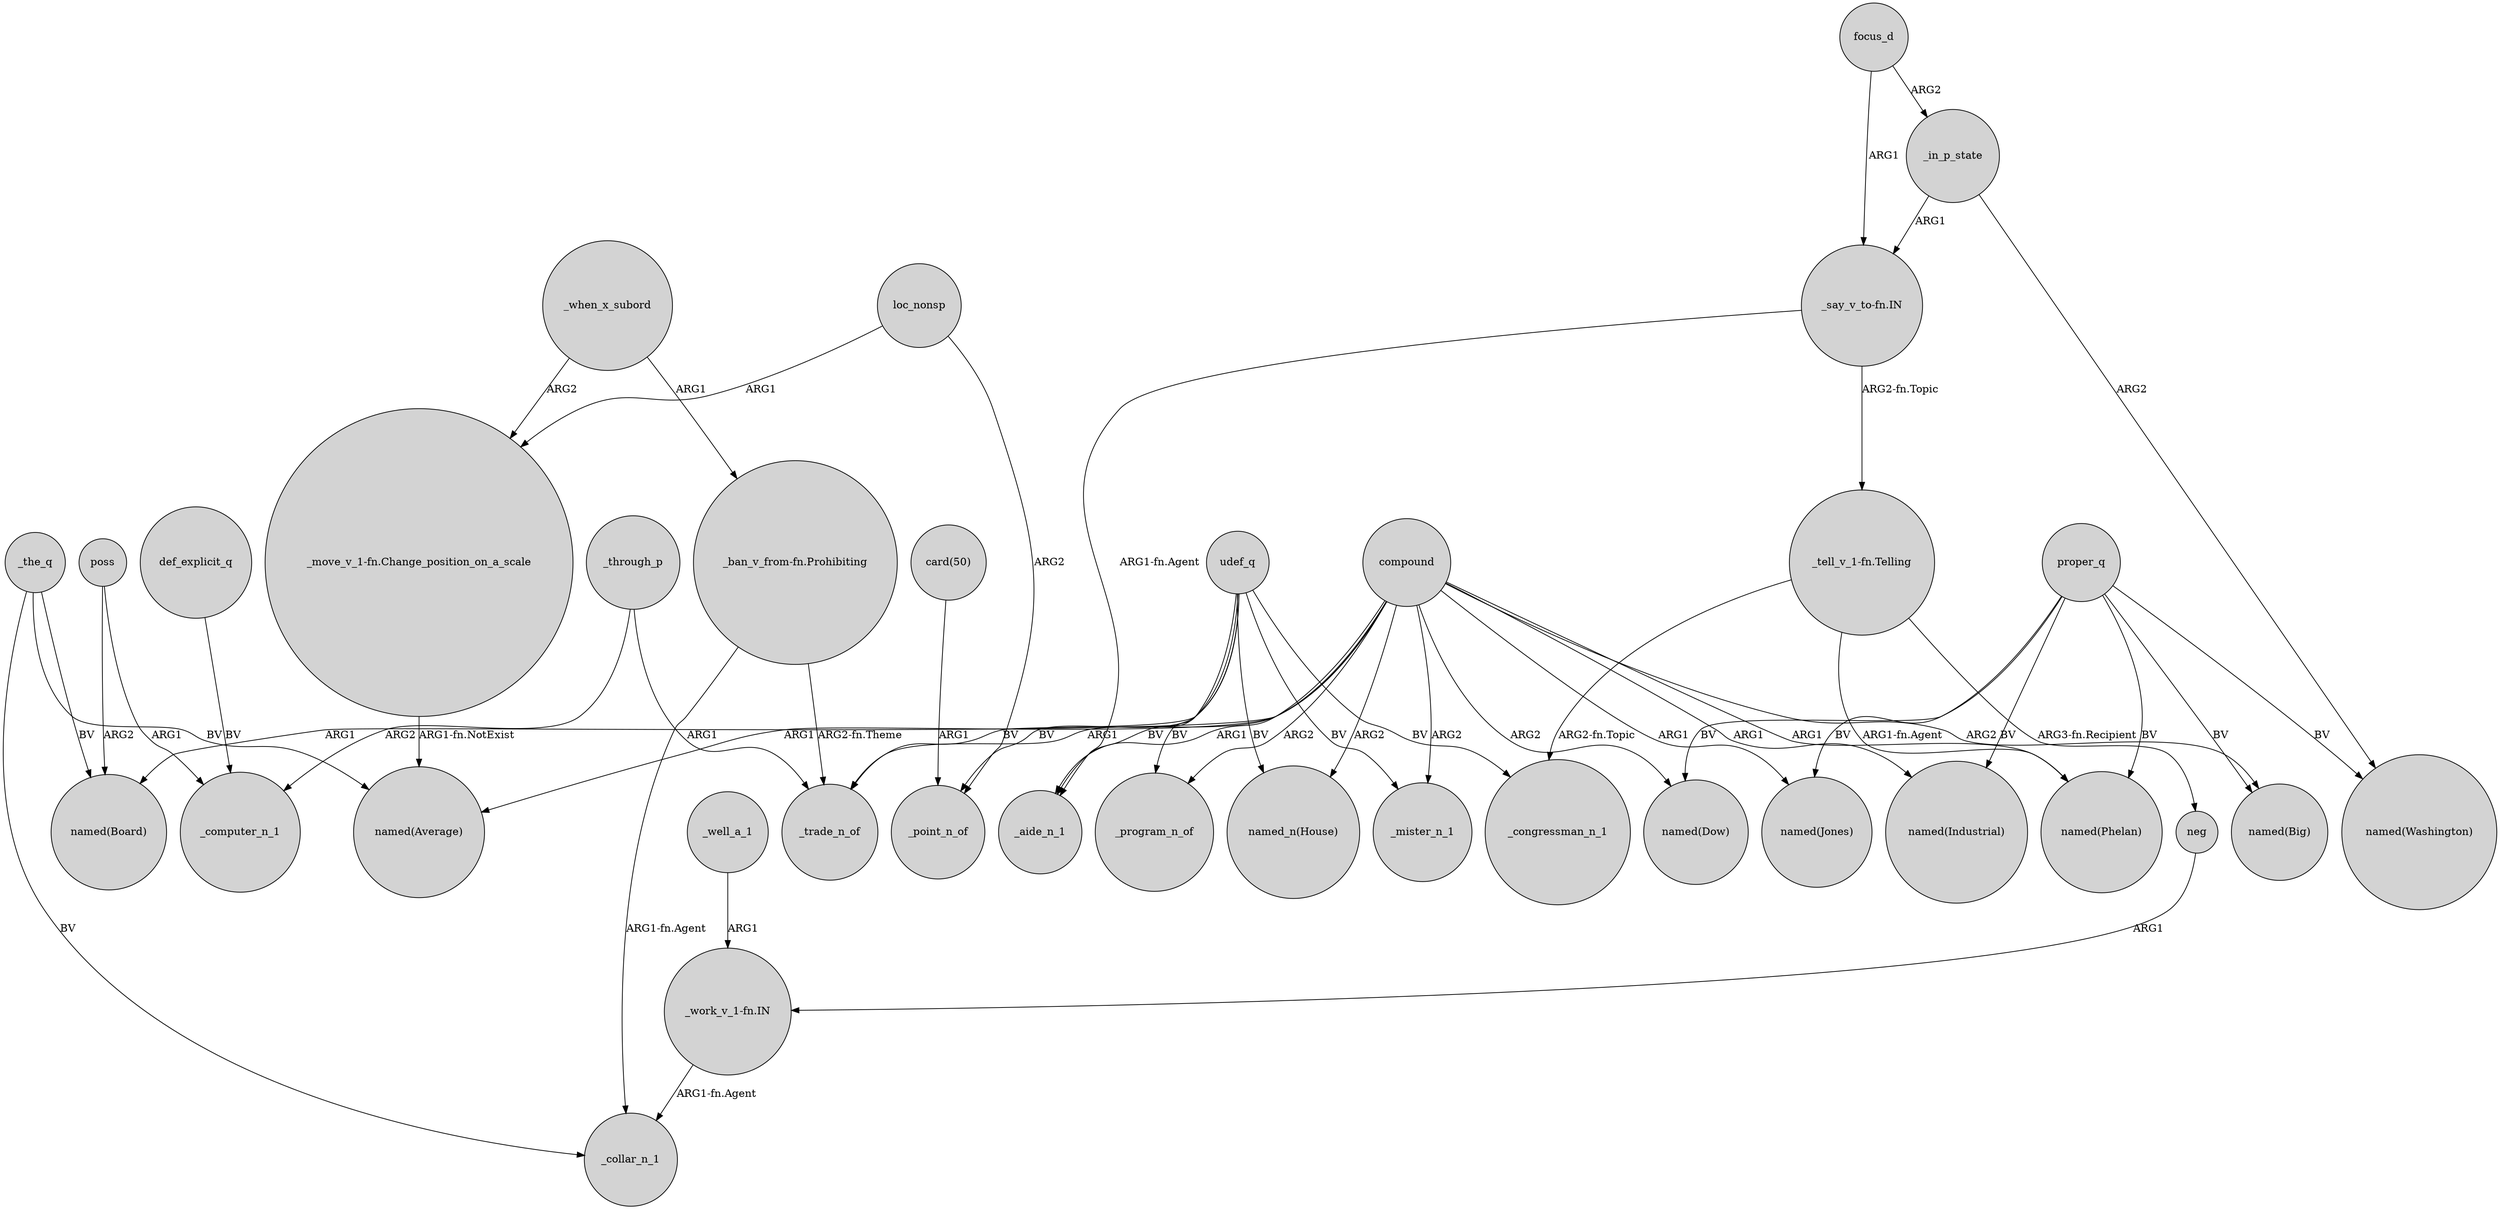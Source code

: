 digraph {
	node [shape=circle style=filled]
	udef_q -> "named_n(House)" [label=BV]
	"_tell_v_1-fn.Telling" -> "named(Phelan)" [label="ARG1-fn.Agent"]
	"_tell_v_1-fn.Telling" -> _congressman_n_1 [label="ARG2-fn.Topic"]
	compound -> "named(Industrial)" [label=ARG1]
	compound -> _program_n_of [label=ARG2]
	udef_q -> _trade_n_of [label=BV]
	_the_q -> "named(Board)" [label=BV]
	loc_nonsp -> _point_n_of [label=ARG2]
	"_move_v_1-fn.Change_position_on_a_scale" -> "named(Average)" [label="ARG1-fn.NotExist"]
	compound -> "named(Dow)" [label=ARG2]
	"_tell_v_1-fn.Telling" -> neg [label="ARG3-fn.Recipient"]
	_through_p -> _trade_n_of [label=ARG1]
	def_explicit_q -> _computer_n_1 [label=BV]
	compound -> _mister_n_1 [label=ARG2]
	compound -> _trade_n_of [label=ARG1]
	udef_q -> _aide_n_1 [label=BV]
	focus_d -> _in_p_state [label=ARG2]
	udef_q -> _mister_n_1 [label=BV]
	proper_q -> "named(Dow)" [label=BV]
	udef_q -> _program_n_of [label=BV]
	poss -> "named(Board)" [label=ARG2]
	compound -> "named(Average)" [label=ARG1]
	proper_q -> "named(Washington)" [label=BV]
	_when_x_subord -> "_ban_v_from-fn.Prohibiting" [label=ARG1]
	_in_p_state -> "named(Washington)" [label=ARG2]
	"_say_v_to-fn.IN" -> _aide_n_1 [label="ARG1-fn.Agent"]
	proper_q -> "named(Industrial)" [label=BV]
	compound -> "named(Board)" [label=ARG1]
	_when_x_subord -> "_move_v_1-fn.Change_position_on_a_scale" [label=ARG2]
	poss -> _computer_n_1 [label=ARG1]
	proper_q -> "named(Jones)" [label=BV]
	loc_nonsp -> "_move_v_1-fn.Change_position_on_a_scale" [label=ARG1]
	"_work_v_1-fn.IN" -> _collar_n_1 [label="ARG1-fn.Agent"]
	compound -> _aide_n_1 [label=ARG1]
	_the_q -> _collar_n_1 [label=BV]
	compound -> "named(Phelan)" [label=ARG1]
	"_ban_v_from-fn.Prohibiting" -> _trade_n_of [label="ARG2-fn.Theme"]
	_through_p -> _computer_n_1 [label=ARG2]
	_well_a_1 -> "_work_v_1-fn.IN" [label=ARG1]
	compound -> "named_n(House)" [label=ARG2]
	udef_q -> _congressman_n_1 [label=BV]
	proper_q -> "named(Phelan)" [label=BV]
	compound -> "named(Big)" [label=ARG2]
	"card(50)" -> _point_n_of [label=ARG1]
	"_say_v_to-fn.IN" -> "_tell_v_1-fn.Telling" [label="ARG2-fn.Topic"]
	"_ban_v_from-fn.Prohibiting" -> _collar_n_1 [label="ARG1-fn.Agent"]
	_the_q -> "named(Average)" [label=BV]
	compound -> "named(Jones)" [label=ARG1]
	neg -> "_work_v_1-fn.IN" [label=ARG1]
	_in_p_state -> "_say_v_to-fn.IN" [label=ARG1]
	focus_d -> "_say_v_to-fn.IN" [label=ARG1]
	udef_q -> _point_n_of [label=BV]
	proper_q -> "named(Big)" [label=BV]
}
